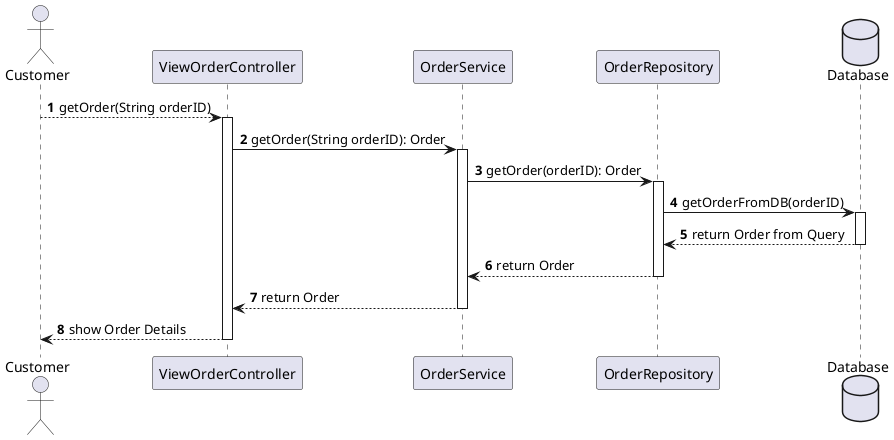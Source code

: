 @startuml
'https://plantuml.com/sequence-diagram

autonumber

Actor Customer as c
Participant ViewOrderController as voc
Participant OrderService as os
Participant OrderRepository as or

database Database as db

c --->voc:getOrder(String orderID)
activate voc
voc -> os:getOrder(String orderID): Order
activate os
os -> or: getOrder(orderID): Order
activate or
or->db: getOrderFromDB(orderID)
activate db
db-->or: return Order from Query
deactivate db

or-->os: return Order
deactivate or

os-->voc: return Order
deactivate os
voc-->c: show Order Details
deactivate voc

@enduml